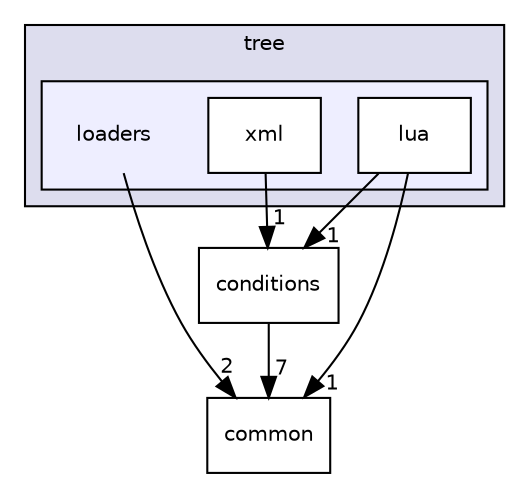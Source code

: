 digraph "/home/mgerhardy/dev/simpleai/src/ai/tree/loaders" {
  compound=true
  node [ fontsize="10", fontname="Helvetica"];
  edge [ labelfontsize="10", labelfontname="Helvetica"];
  subgraph clusterdir_ed52edb1cd1708cebbaeaa3a408829b9 {
    graph [ bgcolor="#ddddee", pencolor="black", label="tree" fontname="Helvetica", fontsize="10", URL="dir_ed52edb1cd1708cebbaeaa3a408829b9.html"]
  subgraph clusterdir_04280633bbaa39fbe350c8eb2fc19a56 {
    graph [ bgcolor="#eeeeff", pencolor="black", label="" URL="dir_04280633bbaa39fbe350c8eb2fc19a56.html"];
    dir_04280633bbaa39fbe350c8eb2fc19a56 [shape=plaintext label="loaders"];
    dir_fb532bd5e497eb869f41cf121f2f4ade [shape=box label="lua" color="black" fillcolor="white" style="filled" URL="dir_fb532bd5e497eb869f41cf121f2f4ade.html"];
    dir_2ddfbbf7198f99a801439dd6bd0760f8 [shape=box label="xml" color="black" fillcolor="white" style="filled" URL="dir_2ddfbbf7198f99a801439dd6bd0760f8.html"];
  }
  }
  dir_26279f5c56f5918cb81f4f13d1df92ff [shape=box label="conditions" URL="dir_26279f5c56f5918cb81f4f13d1df92ff.html"];
  dir_4c8624fe756ae3c7de80e838bac4bfdf [shape=box label="common" URL="dir_4c8624fe756ae3c7de80e838bac4bfdf.html"];
  dir_26279f5c56f5918cb81f4f13d1df92ff->dir_4c8624fe756ae3c7de80e838bac4bfdf [headlabel="7", labeldistance=1.5 headhref="dir_000005_000003.html"];
  dir_04280633bbaa39fbe350c8eb2fc19a56->dir_4c8624fe756ae3c7de80e838bac4bfdf [headlabel="2", labeldistance=1.5 headhref="dir_000010_000003.html"];
  dir_2ddfbbf7198f99a801439dd6bd0760f8->dir_26279f5c56f5918cb81f4f13d1df92ff [headlabel="1", labeldistance=1.5 headhref="dir_000012_000005.html"];
  dir_fb532bd5e497eb869f41cf121f2f4ade->dir_26279f5c56f5918cb81f4f13d1df92ff [headlabel="1", labeldistance=1.5 headhref="dir_000011_000005.html"];
  dir_fb532bd5e497eb869f41cf121f2f4ade->dir_4c8624fe756ae3c7de80e838bac4bfdf [headlabel="1", labeldistance=1.5 headhref="dir_000011_000003.html"];
}
